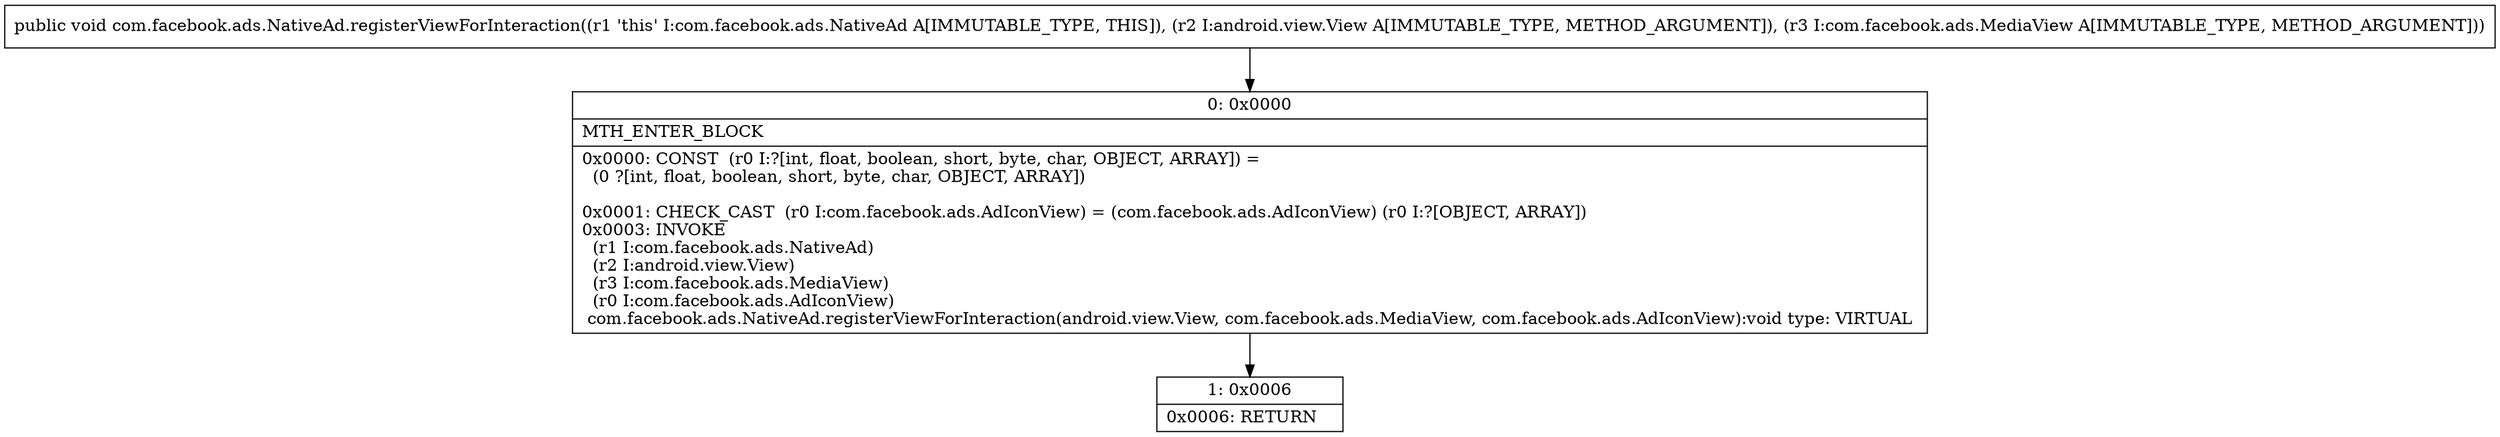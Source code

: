 digraph "CFG forcom.facebook.ads.NativeAd.registerViewForInteraction(Landroid\/view\/View;Lcom\/facebook\/ads\/MediaView;)V" {
Node_0 [shape=record,label="{0\:\ 0x0000|MTH_ENTER_BLOCK\l|0x0000: CONST  (r0 I:?[int, float, boolean, short, byte, char, OBJECT, ARRAY]) = \l  (0 ?[int, float, boolean, short, byte, char, OBJECT, ARRAY])\l \l0x0001: CHECK_CAST  (r0 I:com.facebook.ads.AdIconView) = (com.facebook.ads.AdIconView) (r0 I:?[OBJECT, ARRAY]) \l0x0003: INVOKE  \l  (r1 I:com.facebook.ads.NativeAd)\l  (r2 I:android.view.View)\l  (r3 I:com.facebook.ads.MediaView)\l  (r0 I:com.facebook.ads.AdIconView)\l com.facebook.ads.NativeAd.registerViewForInteraction(android.view.View, com.facebook.ads.MediaView, com.facebook.ads.AdIconView):void type: VIRTUAL \l}"];
Node_1 [shape=record,label="{1\:\ 0x0006|0x0006: RETURN   \l}"];
MethodNode[shape=record,label="{public void com.facebook.ads.NativeAd.registerViewForInteraction((r1 'this' I:com.facebook.ads.NativeAd A[IMMUTABLE_TYPE, THIS]), (r2 I:android.view.View A[IMMUTABLE_TYPE, METHOD_ARGUMENT]), (r3 I:com.facebook.ads.MediaView A[IMMUTABLE_TYPE, METHOD_ARGUMENT])) }"];
MethodNode -> Node_0;
Node_0 -> Node_1;
}

